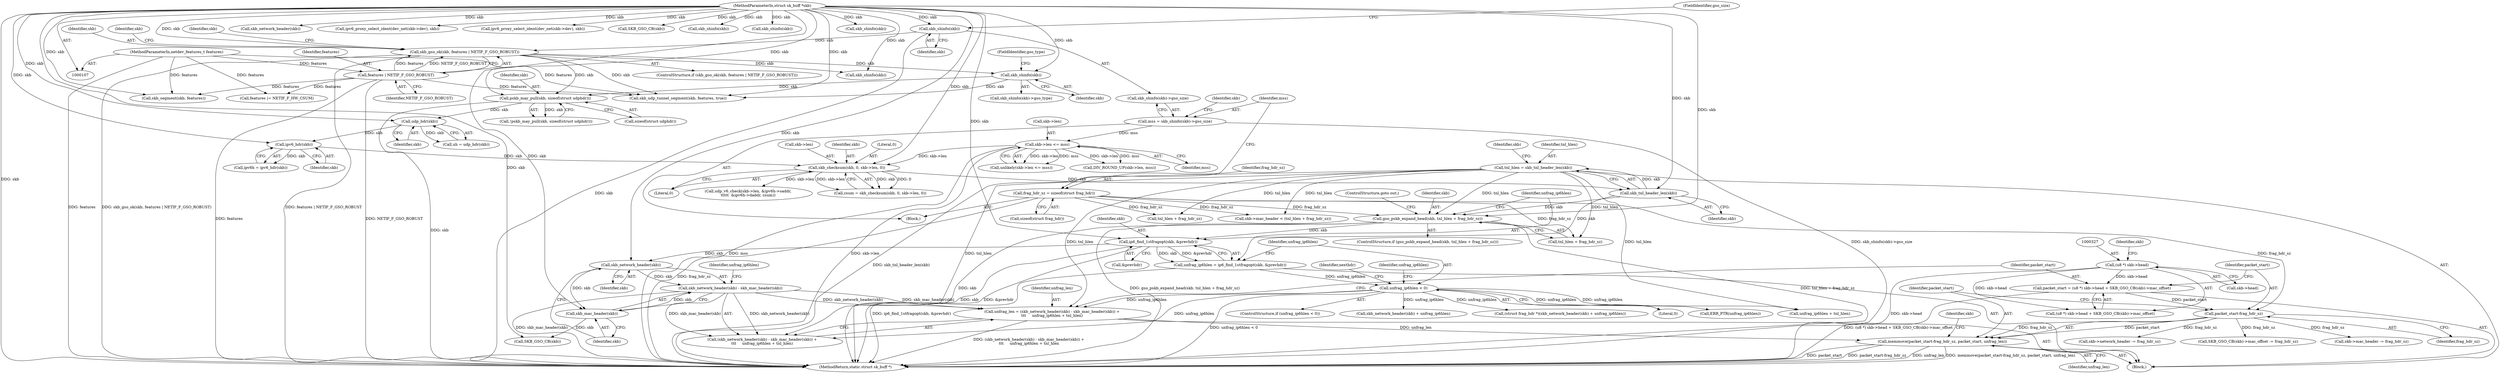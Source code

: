 digraph "0_linux_2423496af35d94a87156b063ea5cedffc10a70a1_2@API" {
"1000335" [label="(Call,memmove(packet_start-frag_hdr_sz, packet_start, unfrag_len))"];
"1000336" [label="(Call,packet_start-frag_hdr_sz)"];
"1000323" [label="(Call,packet_start = (u8 *) skb->head + SKB_GSO_CB(skb)->mac_offset)"];
"1000326" [label="(Call,(u8 *) skb->head)"];
"1000125" [label="(Call,frag_hdr_sz = sizeof(struct frag_hdr))"];
"1000312" [label="(Call,unfrag_len = (skb_network_header(skb) - skb_mac_header(skb)) +\n\t\t\t     unfrag_ip6hlen + tnl_hlen)"];
"1000315" [label="(Call,skb_network_header(skb) - skb_mac_header(skb))"];
"1000316" [label="(Call,skb_network_header(skb))"];
"1000293" [label="(Call,ip6_find_1stfragopt(skb, &prevhdr))"];
"1000285" [label="(Call,gso_pskb_expand_head(skb, tnl_hlen + frag_hdr_sz))"];
"1000273" [label="(Call,skb_tnl_header_len(skb))"];
"1000223" [label="(Call,skb_checksum(skb, 0, skb->len, 0))"];
"1000214" [label="(Call,ipv6_hdr(skb))"];
"1000210" [label="(Call,udp_hdr(skb))"];
"1000203" [label="(Call,pskb_may_pull(skb, sizeof(struct udphdr)))"];
"1000185" [label="(Call,skb_shinfo(skb))"];
"1000146" [label="(Call,skb_gso_ok(skb, features | NETIF_F_GSO_ROBUST))"];
"1000134" [label="(Call,skb_shinfo(skb))"];
"1000108" [label="(MethodParameterIn,struct sk_buff *skb)"];
"1000148" [label="(Call,features | NETIF_F_GSO_ROBUST)"];
"1000109" [label="(MethodParameterIn,netdev_features_t features)"];
"1000139" [label="(Call,skb->len <= mss)"];
"1000131" [label="(Call,mss = skb_shinfo(skb)->gso_size)"];
"1000271" [label="(Call,tnl_hlen = skb_tnl_header_len(skb))"];
"1000318" [label="(Call,skb_mac_header(skb))"];
"1000298" [label="(Call,unfrag_ip6hlen < 0)"];
"1000291" [label="(Call,unfrag_ip6hlen = ip6_find_1stfragopt(skb, &prevhdr))"];
"1000292" [label="(Identifier,unfrag_ip6hlen)"];
"1000326" [label="(Call,(u8 *) skb->head)"];
"1000315" [label="(Call,skb_network_header(skb) - skb_mac_header(skb))"];
"1000314" [label="(Call,(skb_network_header(skb) - skb_mac_header(skb)) +\n\t\t\t     unfrag_ip6hlen + tnl_hlen)"];
"1000186" [label="(Identifier,skb)"];
"1000362" [label="(Call,skb_network_header(skb))"];
"1000273" [label="(Call,skb_tnl_header_len(skb))"];
"1000212" [label="(Call,ipv6h = ipv6_hdr(skb))"];
"1000381" [label="(Call,ipv6_proxy_select_ident(dev_net(skb->dev), skb))"];
"1000141" [label="(Identifier,skb)"];
"1000210" [label="(Call,udp_hdr(skb))"];
"1000271" [label="(Call,tnl_hlen = skb_tnl_header_len(skb))"];
"1000290" [label="(ControlStructure,goto out;)"];
"1000211" [label="(Identifier,skb)"];
"1000146" [label="(Call,skb_gso_ok(skb, features | NETIF_F_GSO_ROBUST))"];
"1000344" [label="(Identifier,skb)"];
"1000154" [label="(Call,skb_shinfo(skb))"];
"1000132" [label="(Identifier,mss)"];
"1000313" [label="(Identifier,unfrag_len)"];
"1000145" [label="(ControlStructure,if (skb_gso_ok(skb, features | NETIF_F_GSO_ROBUST)))"];
"1000234" [label="(Call,udp_v6_check(skb->len, &ipv6h->saddr,\n\t\t\t\t\t  &ipv6h->daddr, csum))"];
"1000328" [label="(Call,skb->head)"];
"1000352" [label="(Call,skb->network_header -= frag_hdr_sz)"];
"1000325" [label="(Call,(u8 *) skb->head + SKB_GSO_CB(skb)->mac_offset)"];
"1000126" [label="(Identifier,frag_hdr_sz)"];
"1000287" [label="(Call,tnl_hlen + frag_hdr_sz)"];
"1000321" [label="(Identifier,unfrag_ip6hlen)"];
"1000319" [label="(Identifier,skb)"];
"1000335" [label="(Call,memmove(packet_start-frag_hdr_sz, packet_start, unfrag_len))"];
"1000143" [label="(Identifier,mss)"];
"1000291" [label="(Call,unfrag_ip6hlen = ip6_find_1stfragopt(skb, &prevhdr))"];
"1000297" [label="(ControlStructure,if (unfrag_ip6hlen < 0))"];
"1000215" [label="(Identifier,skb)"];
"1000205" [label="(Call,sizeof(struct udphdr))"];
"1000109" [label="(MethodParameterIn,netdev_features_t features)"];
"1000323" [label="(Call,packet_start = (u8 *) skb->head + SKB_GSO_CB(skb)->mac_offset)"];
"1000340" [label="(Identifier,unfrag_len)"];
"1000136" [label="(FieldIdentifier,gso_size)"];
"1000341" [label="(Call,SKB_GSO_CB(skb)->mac_offset -= frag_hdr_sz)"];
"1000168" [label="(Call,ipv6_proxy_select_ident(dev_net(skb->dev), skb))"];
"1000149" [label="(Identifier,features)"];
"1000272" [label="(Identifier,tnl_hlen)"];
"1000226" [label="(Call,skb->len)"];
"1000343" [label="(Call,SKB_GSO_CB(skb))"];
"1000361" [label="(Call,skb_network_header(skb) + unfrag_ip6hlen)"];
"1000378" [label="(Call,skb_shinfo(skb))"];
"1000318" [label="(Call,skb_mac_header(skb))"];
"1000285" [label="(Call,gso_pskb_expand_head(skb, tnl_hlen + frag_hdr_sz))"];
"1000224" [label="(Identifier,skb)"];
"1000294" [label="(Identifier,skb)"];
"1000155" [label="(Identifier,skb)"];
"1000157" [label="(Call,DIV_ROUND_UP(skb->len, mss))"];
"1000303" [label="(Identifier,unfrag_ip6hlen)"];
"1000204" [label="(Identifier,skb)"];
"1000110" [label="(Block,)"];
"1000305" [label="(Identifier,nexthdr)"];
"1000359" [label="(Call,(struct frag_hdr *)(skb_network_header(skb) + unfrag_ip6hlen))"];
"1000337" [label="(Identifier,packet_start)"];
"1000148" [label="(Call,features | NETIF_F_GSO_ROBUST)"];
"1000108" [label="(MethodParameterIn,struct sk_buff *skb)"];
"1000147" [label="(Identifier,skb)"];
"1000320" [label="(Call,unfrag_ip6hlen + tnl_hlen)"];
"1000299" [label="(Identifier,unfrag_ip6hlen)"];
"1000300" [label="(Literal,0)"];
"1000133" [label="(Call,skb_shinfo(skb)->gso_size)"];
"1000131" [label="(Call,mss = skb_shinfo(skb)->gso_size)"];
"1000127" [label="(Call,sizeof(struct frag_hdr))"];
"1000347" [label="(Call,skb->mac_header -= frag_hdr_sz)"];
"1000338" [label="(Identifier,frag_hdr_sz)"];
"1000268" [label="(Call,features |= NETIF_F_HW_CSUM)"];
"1000274" [label="(Identifier,skb)"];
"1000280" [label="(Call,tnl_hlen + frag_hdr_sz)"];
"1000134" [label="(Call,skb_shinfo(skb))"];
"1000276" [label="(Call,skb->mac_header < (tnl_hlen + frag_hdr_sz))"];
"1000317" [label="(Identifier,skb)"];
"1000150" [label="(Identifier,NETIF_F_GSO_ROBUST)"];
"1000336" [label="(Call,packet_start-frag_hdr_sz)"];
"1000208" [label="(Call,uh = udp_hdr(skb))"];
"1000403" [label="(MethodReturn,static struct sk_buff *)"];
"1000324" [label="(Identifier,packet_start)"];
"1000392" [label="(Call,skb_shinfo(skb))"];
"1000278" [label="(Identifier,skb)"];
"1000139" [label="(Call,skb->len <= mss)"];
"1000198" [label="(Block,)"];
"1000316" [label="(Call,skb_network_header(skb))"];
"1000221" [label="(Call,csum = skb_checksum(skb, 0, skb->len, 0))"];
"1000223" [label="(Call,skb_checksum(skb, 0, skb->len, 0))"];
"1000332" [label="(Call,SKB_GSO_CB(skb))"];
"1000284" [label="(ControlStructure,if (gso_pskb_expand_head(skb, tnl_hlen + frag_hdr_sz)))"];
"1000225" [label="(Literal,0)"];
"1000295" [label="(Call,&prevhdr)"];
"1000140" [label="(Call,skb->len)"];
"1000165" [label="(Call,skb_shinfo(skb))"];
"1000286" [label="(Identifier,skb)"];
"1000184" [label="(Call,skb_shinfo(skb)->gso_type)"];
"1000138" [label="(Call,unlikely(skb->len <= mss))"];
"1000214" [label="(Call,ipv6_hdr(skb))"];
"1000135" [label="(Identifier,skb)"];
"1000203" [label="(Call,pskb_may_pull(skb, sizeof(struct udphdr)))"];
"1000298" [label="(Call,unfrag_ip6hlen < 0)"];
"1000312" [label="(Call,unfrag_len = (skb_network_header(skb) - skb_mac_header(skb)) +\n\t\t\t     unfrag_ip6hlen + tnl_hlen)"];
"1000229" [label="(Literal,0)"];
"1000125" [label="(Call,frag_hdr_sz = sizeof(struct frag_hdr))"];
"1000187" [label="(FieldIdentifier,gso_type)"];
"1000293" [label="(Call,ip6_find_1stfragopt(skb, &prevhdr))"];
"1000397" [label="(Call,skb_segment(skb, features))"];
"1000202" [label="(Call,!pskb_may_pull(skb, sizeof(struct udphdr)))"];
"1000333" [label="(Identifier,skb)"];
"1000339" [label="(Identifier,packet_start)"];
"1000185" [label="(Call,skb_shinfo(skb))"];
"1000193" [label="(Call,skb_udp_tunnel_segment(skb, features, true))"];
"1000302" [label="(Call,ERR_PTR(unfrag_ip6hlen))"];
"1000181" [label="(Identifier,skb)"];
"1000335" -> "1000198"  [label="AST: "];
"1000335" -> "1000340"  [label="CFG: "];
"1000336" -> "1000335"  [label="AST: "];
"1000339" -> "1000335"  [label="AST: "];
"1000340" -> "1000335"  [label="AST: "];
"1000344" -> "1000335"  [label="CFG: "];
"1000335" -> "1000403"  [label="DDG: packet_start"];
"1000335" -> "1000403"  [label="DDG: packet_start-frag_hdr_sz"];
"1000335" -> "1000403"  [label="DDG: unfrag_len"];
"1000335" -> "1000403"  [label="DDG: memmove(packet_start-frag_hdr_sz, packet_start, unfrag_len)"];
"1000336" -> "1000335"  [label="DDG: packet_start"];
"1000336" -> "1000335"  [label="DDG: frag_hdr_sz"];
"1000312" -> "1000335"  [label="DDG: unfrag_len"];
"1000336" -> "1000338"  [label="CFG: "];
"1000337" -> "1000336"  [label="AST: "];
"1000338" -> "1000336"  [label="AST: "];
"1000339" -> "1000336"  [label="CFG: "];
"1000323" -> "1000336"  [label="DDG: packet_start"];
"1000125" -> "1000336"  [label="DDG: frag_hdr_sz"];
"1000336" -> "1000341"  [label="DDG: frag_hdr_sz"];
"1000336" -> "1000347"  [label="DDG: frag_hdr_sz"];
"1000336" -> "1000352"  [label="DDG: frag_hdr_sz"];
"1000323" -> "1000198"  [label="AST: "];
"1000323" -> "1000325"  [label="CFG: "];
"1000324" -> "1000323"  [label="AST: "];
"1000325" -> "1000323"  [label="AST: "];
"1000337" -> "1000323"  [label="CFG: "];
"1000323" -> "1000403"  [label="DDG: (u8 *) skb->head + SKB_GSO_CB(skb)->mac_offset"];
"1000326" -> "1000323"  [label="DDG: skb->head"];
"1000326" -> "1000325"  [label="AST: "];
"1000326" -> "1000328"  [label="CFG: "];
"1000327" -> "1000326"  [label="AST: "];
"1000328" -> "1000326"  [label="AST: "];
"1000333" -> "1000326"  [label="CFG: "];
"1000326" -> "1000403"  [label="DDG: skb->head"];
"1000326" -> "1000325"  [label="DDG: skb->head"];
"1000125" -> "1000110"  [label="AST: "];
"1000125" -> "1000127"  [label="CFG: "];
"1000126" -> "1000125"  [label="AST: "];
"1000127" -> "1000125"  [label="AST: "];
"1000132" -> "1000125"  [label="CFG: "];
"1000125" -> "1000403"  [label="DDG: frag_hdr_sz"];
"1000125" -> "1000276"  [label="DDG: frag_hdr_sz"];
"1000125" -> "1000280"  [label="DDG: frag_hdr_sz"];
"1000125" -> "1000285"  [label="DDG: frag_hdr_sz"];
"1000125" -> "1000287"  [label="DDG: frag_hdr_sz"];
"1000312" -> "1000198"  [label="AST: "];
"1000312" -> "1000314"  [label="CFG: "];
"1000313" -> "1000312"  [label="AST: "];
"1000314" -> "1000312"  [label="AST: "];
"1000324" -> "1000312"  [label="CFG: "];
"1000312" -> "1000403"  [label="DDG: (skb_network_header(skb) - skb_mac_header(skb)) +\n\t\t\t     unfrag_ip6hlen + tnl_hlen"];
"1000315" -> "1000312"  [label="DDG: skb_network_header(skb)"];
"1000315" -> "1000312"  [label="DDG: skb_mac_header(skb)"];
"1000298" -> "1000312"  [label="DDG: unfrag_ip6hlen"];
"1000271" -> "1000312"  [label="DDG: tnl_hlen"];
"1000315" -> "1000314"  [label="AST: "];
"1000315" -> "1000318"  [label="CFG: "];
"1000316" -> "1000315"  [label="AST: "];
"1000318" -> "1000315"  [label="AST: "];
"1000321" -> "1000315"  [label="CFG: "];
"1000315" -> "1000403"  [label="DDG: skb_mac_header(skb)"];
"1000315" -> "1000314"  [label="DDG: skb_network_header(skb)"];
"1000315" -> "1000314"  [label="DDG: skb_mac_header(skb)"];
"1000316" -> "1000315"  [label="DDG: skb"];
"1000318" -> "1000315"  [label="DDG: skb"];
"1000316" -> "1000317"  [label="CFG: "];
"1000317" -> "1000316"  [label="AST: "];
"1000319" -> "1000316"  [label="CFG: "];
"1000293" -> "1000316"  [label="DDG: skb"];
"1000108" -> "1000316"  [label="DDG: skb"];
"1000316" -> "1000318"  [label="DDG: skb"];
"1000293" -> "1000291"  [label="AST: "];
"1000293" -> "1000295"  [label="CFG: "];
"1000294" -> "1000293"  [label="AST: "];
"1000295" -> "1000293"  [label="AST: "];
"1000291" -> "1000293"  [label="CFG: "];
"1000293" -> "1000403"  [label="DDG: skb"];
"1000293" -> "1000403"  [label="DDG: &prevhdr"];
"1000293" -> "1000291"  [label="DDG: skb"];
"1000293" -> "1000291"  [label="DDG: &prevhdr"];
"1000285" -> "1000293"  [label="DDG: skb"];
"1000273" -> "1000293"  [label="DDG: skb"];
"1000108" -> "1000293"  [label="DDG: skb"];
"1000285" -> "1000284"  [label="AST: "];
"1000285" -> "1000287"  [label="CFG: "];
"1000286" -> "1000285"  [label="AST: "];
"1000287" -> "1000285"  [label="AST: "];
"1000290" -> "1000285"  [label="CFG: "];
"1000292" -> "1000285"  [label="CFG: "];
"1000285" -> "1000403"  [label="DDG: skb"];
"1000285" -> "1000403"  [label="DDG: gso_pskb_expand_head(skb, tnl_hlen + frag_hdr_sz)"];
"1000285" -> "1000403"  [label="DDG: tnl_hlen + frag_hdr_sz"];
"1000273" -> "1000285"  [label="DDG: skb"];
"1000108" -> "1000285"  [label="DDG: skb"];
"1000271" -> "1000285"  [label="DDG: tnl_hlen"];
"1000273" -> "1000271"  [label="AST: "];
"1000273" -> "1000274"  [label="CFG: "];
"1000274" -> "1000273"  [label="AST: "];
"1000271" -> "1000273"  [label="CFG: "];
"1000273" -> "1000271"  [label="DDG: skb"];
"1000223" -> "1000273"  [label="DDG: skb"];
"1000108" -> "1000273"  [label="DDG: skb"];
"1000223" -> "1000221"  [label="AST: "];
"1000223" -> "1000229"  [label="CFG: "];
"1000224" -> "1000223"  [label="AST: "];
"1000225" -> "1000223"  [label="AST: "];
"1000226" -> "1000223"  [label="AST: "];
"1000229" -> "1000223"  [label="AST: "];
"1000221" -> "1000223"  [label="CFG: "];
"1000223" -> "1000221"  [label="DDG: skb"];
"1000223" -> "1000221"  [label="DDG: 0"];
"1000223" -> "1000221"  [label="DDG: skb->len"];
"1000214" -> "1000223"  [label="DDG: skb"];
"1000108" -> "1000223"  [label="DDG: skb"];
"1000139" -> "1000223"  [label="DDG: skb->len"];
"1000223" -> "1000234"  [label="DDG: skb->len"];
"1000214" -> "1000212"  [label="AST: "];
"1000214" -> "1000215"  [label="CFG: "];
"1000215" -> "1000214"  [label="AST: "];
"1000212" -> "1000214"  [label="CFG: "];
"1000214" -> "1000212"  [label="DDG: skb"];
"1000210" -> "1000214"  [label="DDG: skb"];
"1000108" -> "1000214"  [label="DDG: skb"];
"1000210" -> "1000208"  [label="AST: "];
"1000210" -> "1000211"  [label="CFG: "];
"1000211" -> "1000210"  [label="AST: "];
"1000208" -> "1000210"  [label="CFG: "];
"1000210" -> "1000208"  [label="DDG: skb"];
"1000203" -> "1000210"  [label="DDG: skb"];
"1000108" -> "1000210"  [label="DDG: skb"];
"1000203" -> "1000202"  [label="AST: "];
"1000203" -> "1000205"  [label="CFG: "];
"1000204" -> "1000203"  [label="AST: "];
"1000205" -> "1000203"  [label="AST: "];
"1000202" -> "1000203"  [label="CFG: "];
"1000203" -> "1000403"  [label="DDG: skb"];
"1000203" -> "1000202"  [label="DDG: skb"];
"1000185" -> "1000203"  [label="DDG: skb"];
"1000146" -> "1000203"  [label="DDG: skb"];
"1000108" -> "1000203"  [label="DDG: skb"];
"1000185" -> "1000184"  [label="AST: "];
"1000185" -> "1000186"  [label="CFG: "];
"1000186" -> "1000185"  [label="AST: "];
"1000187" -> "1000185"  [label="CFG: "];
"1000146" -> "1000185"  [label="DDG: skb"];
"1000108" -> "1000185"  [label="DDG: skb"];
"1000185" -> "1000193"  [label="DDG: skb"];
"1000146" -> "1000145"  [label="AST: "];
"1000146" -> "1000148"  [label="CFG: "];
"1000147" -> "1000146"  [label="AST: "];
"1000148" -> "1000146"  [label="AST: "];
"1000155" -> "1000146"  [label="CFG: "];
"1000181" -> "1000146"  [label="CFG: "];
"1000146" -> "1000403"  [label="DDG: features | NETIF_F_GSO_ROBUST"];
"1000146" -> "1000403"  [label="DDG: skb_gso_ok(skb, features | NETIF_F_GSO_ROBUST)"];
"1000134" -> "1000146"  [label="DDG: skb"];
"1000108" -> "1000146"  [label="DDG: skb"];
"1000148" -> "1000146"  [label="DDG: features"];
"1000148" -> "1000146"  [label="DDG: NETIF_F_GSO_ROBUST"];
"1000146" -> "1000154"  [label="DDG: skb"];
"1000146" -> "1000193"  [label="DDG: skb"];
"1000134" -> "1000133"  [label="AST: "];
"1000134" -> "1000135"  [label="CFG: "];
"1000135" -> "1000134"  [label="AST: "];
"1000136" -> "1000134"  [label="CFG: "];
"1000134" -> "1000403"  [label="DDG: skb"];
"1000108" -> "1000134"  [label="DDG: skb"];
"1000108" -> "1000107"  [label="AST: "];
"1000108" -> "1000403"  [label="DDG: skb"];
"1000108" -> "1000154"  [label="DDG: skb"];
"1000108" -> "1000165"  [label="DDG: skb"];
"1000108" -> "1000168"  [label="DDG: skb"];
"1000108" -> "1000193"  [label="DDG: skb"];
"1000108" -> "1000318"  [label="DDG: skb"];
"1000108" -> "1000332"  [label="DDG: skb"];
"1000108" -> "1000343"  [label="DDG: skb"];
"1000108" -> "1000362"  [label="DDG: skb"];
"1000108" -> "1000378"  [label="DDG: skb"];
"1000108" -> "1000381"  [label="DDG: skb"];
"1000108" -> "1000392"  [label="DDG: skb"];
"1000108" -> "1000397"  [label="DDG: skb"];
"1000148" -> "1000150"  [label="CFG: "];
"1000149" -> "1000148"  [label="AST: "];
"1000150" -> "1000148"  [label="AST: "];
"1000148" -> "1000403"  [label="DDG: features"];
"1000148" -> "1000403"  [label="DDG: NETIF_F_GSO_ROBUST"];
"1000109" -> "1000148"  [label="DDG: features"];
"1000148" -> "1000193"  [label="DDG: features"];
"1000148" -> "1000268"  [label="DDG: features"];
"1000148" -> "1000397"  [label="DDG: features"];
"1000109" -> "1000107"  [label="AST: "];
"1000109" -> "1000403"  [label="DDG: features"];
"1000109" -> "1000193"  [label="DDG: features"];
"1000109" -> "1000268"  [label="DDG: features"];
"1000109" -> "1000397"  [label="DDG: features"];
"1000139" -> "1000138"  [label="AST: "];
"1000139" -> "1000143"  [label="CFG: "];
"1000140" -> "1000139"  [label="AST: "];
"1000143" -> "1000139"  [label="AST: "];
"1000138" -> "1000139"  [label="CFG: "];
"1000139" -> "1000403"  [label="DDG: skb->len"];
"1000139" -> "1000403"  [label="DDG: mss"];
"1000139" -> "1000138"  [label="DDG: skb->len"];
"1000139" -> "1000138"  [label="DDG: mss"];
"1000131" -> "1000139"  [label="DDG: mss"];
"1000139" -> "1000157"  [label="DDG: skb->len"];
"1000139" -> "1000157"  [label="DDG: mss"];
"1000131" -> "1000110"  [label="AST: "];
"1000131" -> "1000133"  [label="CFG: "];
"1000132" -> "1000131"  [label="AST: "];
"1000133" -> "1000131"  [label="AST: "];
"1000141" -> "1000131"  [label="CFG: "];
"1000131" -> "1000403"  [label="DDG: skb_shinfo(skb)->gso_size"];
"1000271" -> "1000198"  [label="AST: "];
"1000272" -> "1000271"  [label="AST: "];
"1000278" -> "1000271"  [label="CFG: "];
"1000271" -> "1000403"  [label="DDG: skb_tnl_header_len(skb)"];
"1000271" -> "1000276"  [label="DDG: tnl_hlen"];
"1000271" -> "1000280"  [label="DDG: tnl_hlen"];
"1000271" -> "1000287"  [label="DDG: tnl_hlen"];
"1000271" -> "1000314"  [label="DDG: tnl_hlen"];
"1000271" -> "1000320"  [label="DDG: tnl_hlen"];
"1000318" -> "1000319"  [label="CFG: "];
"1000319" -> "1000318"  [label="AST: "];
"1000318" -> "1000332"  [label="DDG: skb"];
"1000298" -> "1000297"  [label="AST: "];
"1000298" -> "1000300"  [label="CFG: "];
"1000299" -> "1000298"  [label="AST: "];
"1000300" -> "1000298"  [label="AST: "];
"1000303" -> "1000298"  [label="CFG: "];
"1000305" -> "1000298"  [label="CFG: "];
"1000298" -> "1000403"  [label="DDG: unfrag_ip6hlen < 0"];
"1000291" -> "1000298"  [label="DDG: unfrag_ip6hlen"];
"1000298" -> "1000302"  [label="DDG: unfrag_ip6hlen"];
"1000298" -> "1000314"  [label="DDG: unfrag_ip6hlen"];
"1000298" -> "1000320"  [label="DDG: unfrag_ip6hlen"];
"1000298" -> "1000359"  [label="DDG: unfrag_ip6hlen"];
"1000298" -> "1000361"  [label="DDG: unfrag_ip6hlen"];
"1000291" -> "1000198"  [label="AST: "];
"1000292" -> "1000291"  [label="AST: "];
"1000299" -> "1000291"  [label="CFG: "];
"1000291" -> "1000403"  [label="DDG: ip6_find_1stfragopt(skb, &prevhdr)"];
}
